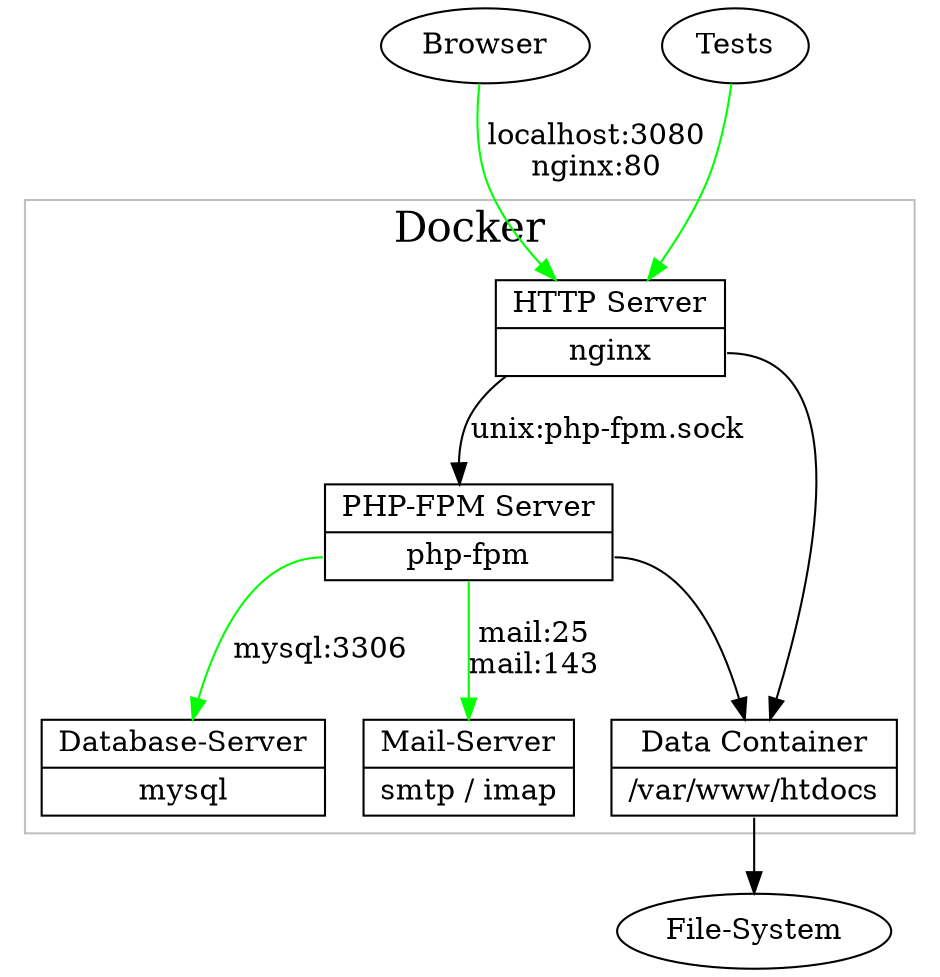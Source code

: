 digraph Docker {
	node [
		fontsize = "14"
		shape = "record"
	];
	edge [
	];

	"HTTP Server" [
		label = "{ <Webserver> HTTP Server | <nginx> nginx }"
		tooltip = "HTTP Server @GitHub"
		URL = "https://github.com/UweGerdes/docker-nginx"
		rank = "min"
	];

	"PHP-FPM Server" [
		label = "{ <PHP-Server> PHP-FPM Server | <php-fpm> php-fpm }"
		tooltip = "PHP-FPM Server @GitHub"
		URL = "https://github.com/UweGerdes/docker-php-fpm"
		rank = "min"
	];

	"Database-Server" [
		label = "{ <DB-Server> Database-Server | <mysql> mysql }"
		tooltip = "Database-Server @GitHub"
		URL = "https://github.com/UweGerdes/docker-mysql"
	];

	"Mail-Server" [
		label = "{ <Mail-Server> Mail-Server | <smtp> smtp / imap }"
		tooltip = "Mail-Server @GitHub"
		URL = "https://github.com/UweGerdes/docker-mail"
	];

	"Data Container" [
		label = "{ <Data> Data Container | <htdocs> /var/www/htdocs }"
		tooltip = "Data Container @GitHub"
		URL = "https://github.com/UweGerdes/docker-data"
	];

	"File System" [
		label = "File-System"
		shape = "ellipse"
	];

	"Browser" [
		label = "Browser"
		shape = "ellipse"
	];

	"Tests" [
		label = "Tests"
		shape = "ellipse"
	];

	subgraph cluster_0 {
		label = "Docker";
		fontsize = "20px";
		color=grey;
		node [style=filled,color=white];
		"HTTP Server":"nginx" -> "Data Container" [color=black];
		"PHP-FPM Server":"php-fpm" -> "Data Container" [color=black];
		"HTTP Server" -> "PHP-FPM Server" [color=black, label="unix:php-fpm.sock"];
		"PHP-FPM Server":"php-fpm" -> "Mail-Server" [color=green, label="mail:25\nmail:143"];
		"PHP-FPM Server":"php-fpm" -> "Database-Server" [color=green, label="mysql:3306"];
	}
	"Browser" -> "HTTP Server" [color=green, label="localhost:3080\nnginx:80"];
	"Tests" -> "HTTP Server" [color=green];
	"Data Container":"htdocs" -> "File System" [color=black];
}
